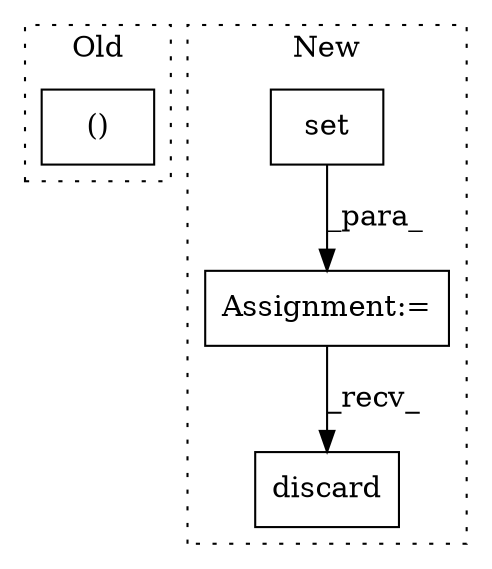 digraph G {
subgraph cluster0 {
1 [label="()" a="106" s="2419" l="15" shape="box"];
label = "Old";
style="dotted";
}
subgraph cluster1 {
2 [label="discard" a="32" s="2267,2279" l="8,1" shape="box"];
3 [label="Assignment:=" a="7" s="2112" l="1" shape="box"];
4 [label="set" a="32" s="2113,2252" l="13,-3" shape="box"];
label = "New";
style="dotted";
}
3 -> 2 [label="_recv_"];
4 -> 3 [label="_para_"];
}